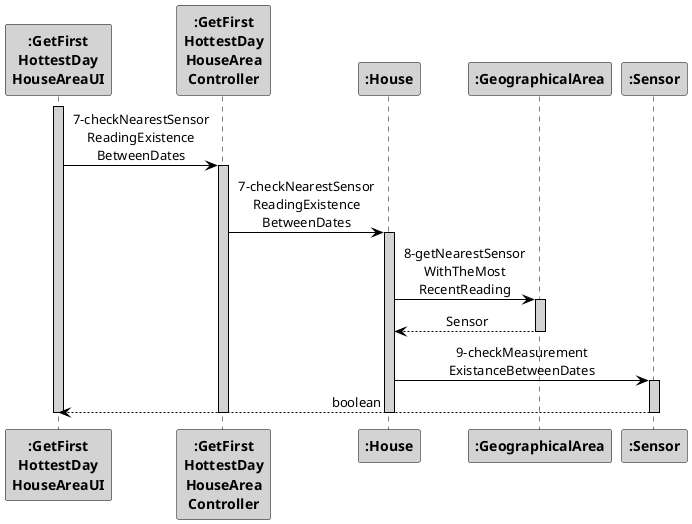 @startuml
skinparam sequenceMessageAlign center
skinparam sequence {
    ArrowColor Black
    ActorBorderColor DarkBlue
    LifeLineBorderColor black
    LifeLineBackgroundColor LightGrey

    ParticipantBorderColor Black
    ParticipantBackgroundColor LightGrey
    ParticipantFontStyle Bold

    ActorBackgroundColor DimGrey
    ActorFontColor DeepSkyBlue
    ActorFontStyle Bold
    ActorFontSize 17
    ActorFontName Aapex
}

activate ":GetFirst\nHottestDay\nHouseAreaUI"
":GetFirst\nHottestDay\nHouseAreaUI" -> ":GetFirst\nHottestDay\nHouseArea\nController": 7-checkNearestSensor\nReadingExistence\nBetweenDates
activate ":GetFirst\nHottestDay\nHouseArea\nController"
":GetFirst\nHottestDay\nHouseArea\nController" -> ":House": 7-checkNearestSensor\nReadingExistence\nBetweenDates
activate ":House"
":House" -> ":GeographicalArea": 8-getNearestSensor\nWithTheMost\nRecentReading
activate ":GeographicalArea"
":GeographicalArea" --> ":House": Sensor
deactivate ":GeographicalArea"
":House" -> ":Sensor": 9-checkMeasurement\nExistanceBetweenDates
activate ":Sensor"
":Sensor" --> ":GetFirst\nHottestDay\nHouseAreaUI":boolean
deactivate ":Sensor"

deactivate ":House"
deactivate ":GetFirst\nHottestDay\nHouseArea\nController"
deactivate ":GetFirst\nHottestDay\nHouseAreaUI"

@enduml